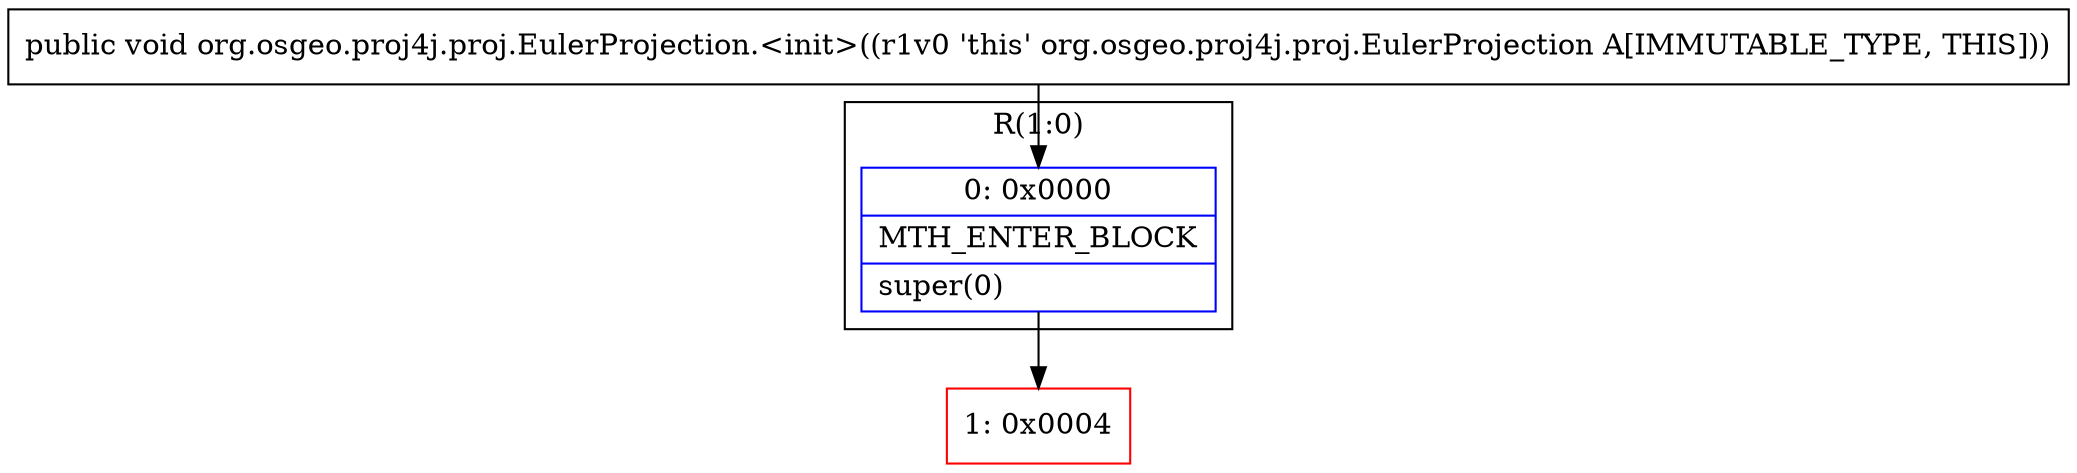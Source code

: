 digraph "CFG fororg.osgeo.proj4j.proj.EulerProjection.\<init\>()V" {
subgraph cluster_Region_11319903 {
label = "R(1:0)";
node [shape=record,color=blue];
Node_0 [shape=record,label="{0\:\ 0x0000|MTH_ENTER_BLOCK\l|super(0)\l}"];
}
Node_1 [shape=record,color=red,label="{1\:\ 0x0004}"];
MethodNode[shape=record,label="{public void org.osgeo.proj4j.proj.EulerProjection.\<init\>((r1v0 'this' org.osgeo.proj4j.proj.EulerProjection A[IMMUTABLE_TYPE, THIS])) }"];
MethodNode -> Node_0;
Node_0 -> Node_1;
}

